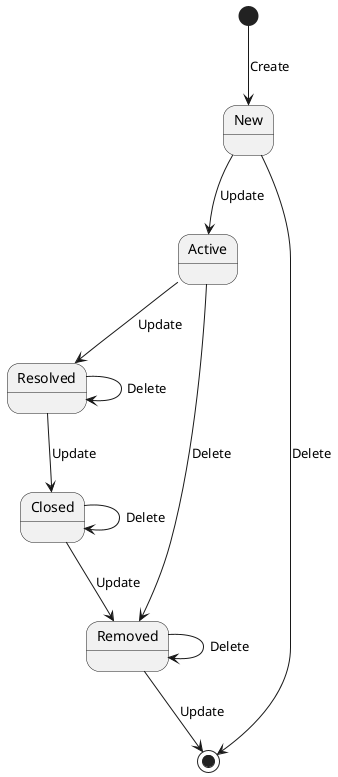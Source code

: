 @startuml
[*] --> New : Create
New --> Active : Update
Active --> Resolved : Update
Active --> Removed : Delete
Resolved --> Resolved : Delete
Resolved --> Closed : Update
Closed --> Closed : Delete
Closed --> Removed : Update
Removed --> Removed : Delete
New --> [*] : Delete
Removed --> [*] : Update
@enduml